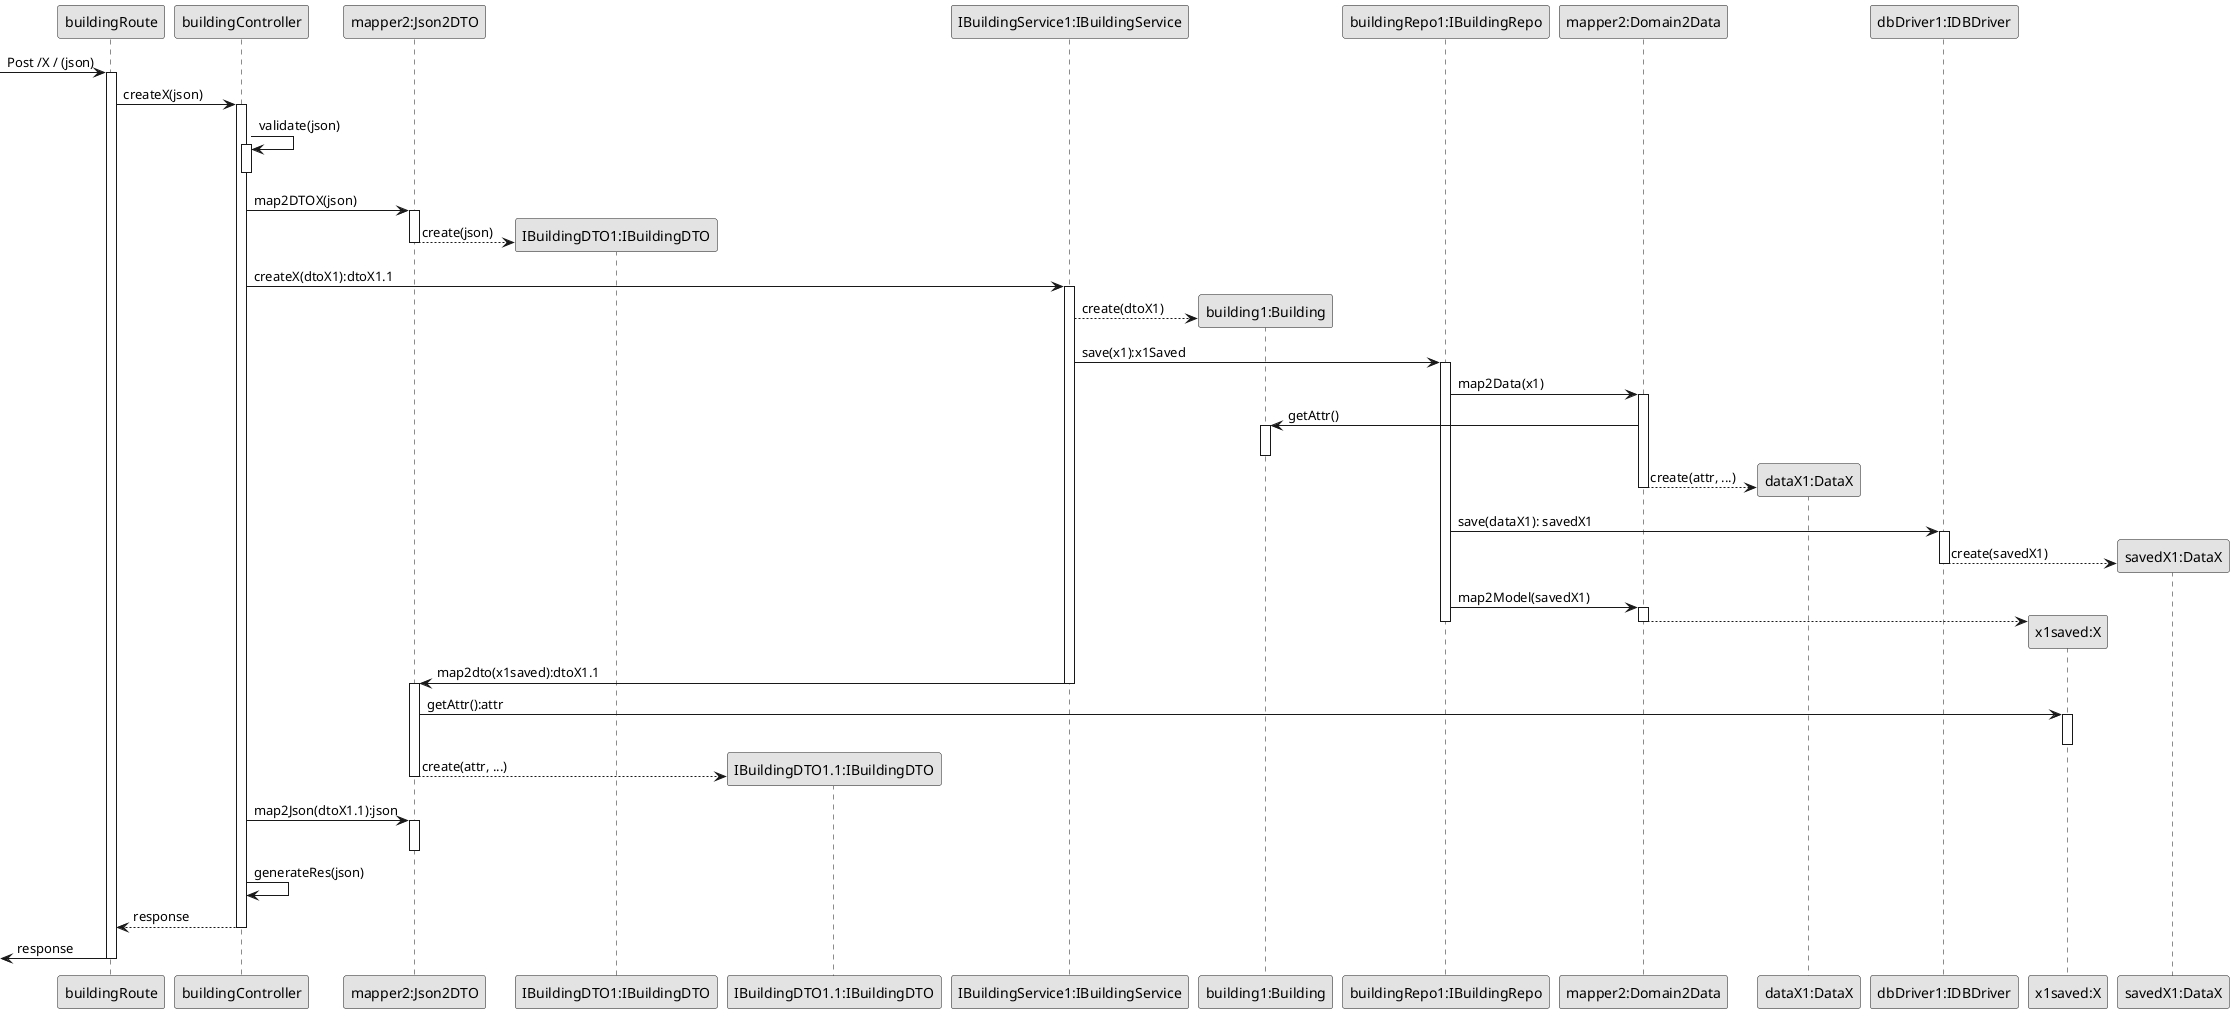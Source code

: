 @startuml
'http://plantuml.com/skinparam.html
skinparam monochrome true
skinparam packageStyle rect
skinparam shadowing false


participant buildingRoute  as route
participant buildingController as controller
participant "mapper2:Json2DTO" as jsonMapper
participant "IBuildingDTO1:IBuildingDTO" as dto1
participant "IBuildingDTO1.1:IBuildingDTO" as dto2
participant "IBuildingService1:IBuildingService" as service
participant "building1:Building" as domain
participant "buildingRepo1:IBuildingRepo" as repository
participant "mapper2:Domain2Data" as mapper1
participant "dataX1:DataX" as data
participant "dbDriver1:IDBDriver" as db
participant "x1saved:X" as savedDomain
participant "savedX1:DataX" as savedData



-> route: Post /X / (json)
activate route
  route->controller: createX(json)
  activate controller
    controller -> controller:validate(json)
    activate controller
    deactivate
    controller -> jsonMapper:map2DTOX(json)
    activate jsonMapper
    jsonMapper --> dto1**:create(json)
    deactivate
    controller ->service:createX(dtoX1):dtoX1.1
    activate service
    service--> domain**:create(dtoX1)
    service->repository:save(x1):x1Saved
    activate repository
    repository -> mapper1:map2Data(x1)
    activate mapper1
    mapper1 -> domain:getAttr()
    activate domain
    deactivate
    mapper1 --> data**:create(attr, ...)
    deactivate
    repository -> db:save(dataX1): savedX1
    activate db
    db --> savedData**:create(savedX1)
    deactivate
    repository->mapper1:map2Model(savedX1)
    activate mapper1
    mapper1 --> savedDomain**
    deactivate
    deactivate
    service -> jsonMapper: map2dto(x1saved):dtoX1.1
    deactivate
    activate jsonMapper
    jsonMapper -> savedDomain: getAttr():attr
    activate savedDomain
    deactivate
    jsonMapper --> dto2**:create(attr, ...)
    deactivate
    controller -> jsonMapper:map2Json(dtoX1.1):json
    activate jsonMapper
    deactivate
    controller->controller:generateRes(json)
    controller--> route:response
    deactivate
    <- route:response
    deactivate





@enduml